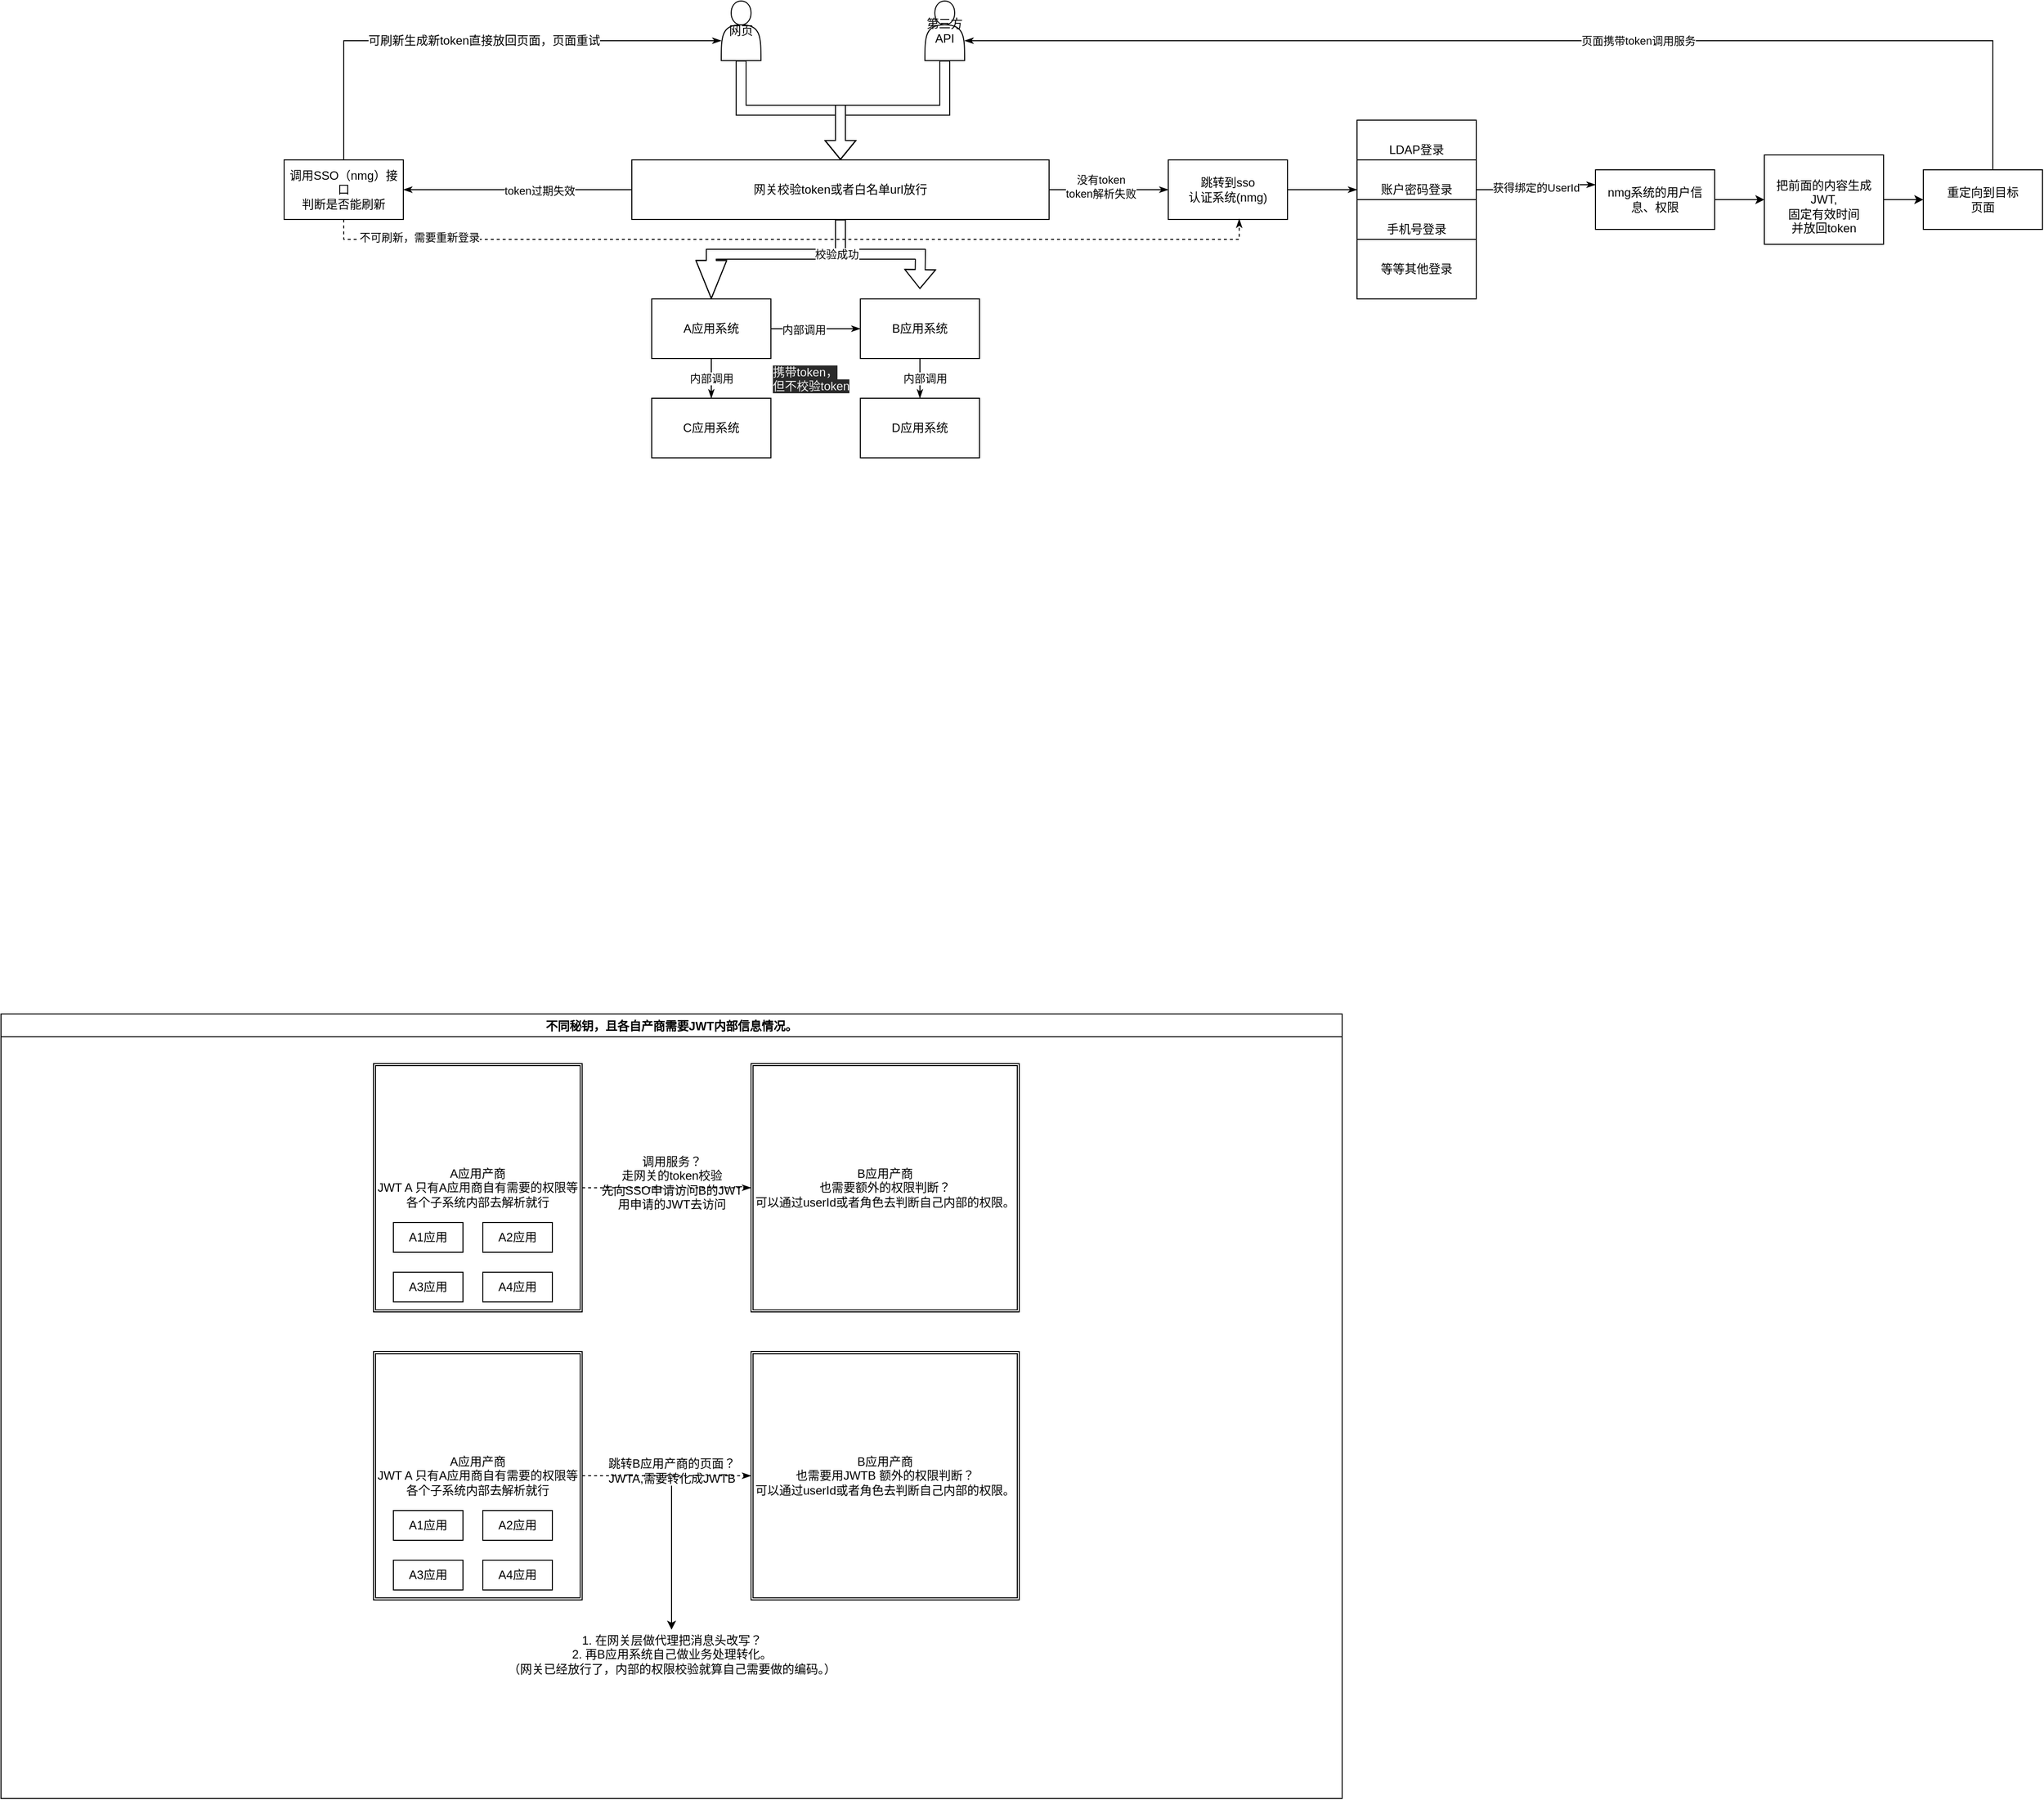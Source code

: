<mxfile version="14.5.1" type="device"><diagram id="Ht1M8jgEwFfnCIfOTk4-" name="Page-1"><mxGraphModel dx="2390" dy="714" grid="1" gridSize="10" guides="1" tooltips="1" connect="1" arrows="1" fold="1" page="1" pageScale="1" pageWidth="1169" pageHeight="827" math="0" shadow="0"><root><mxCell id="0"/><mxCell id="1" parent="0"/><mxCell id="JwdmUxMItOrZQXNz32Cx-6" value="" style="edgeStyle=orthogonalEdgeStyle;shape=flexArrow;rounded=0;orthogonalLoop=1;jettySize=auto;html=1;endArrow=classicThin;endFill=1;" parent="1" source="JwdmUxMItOrZQXNz32Cx-1" target="JwdmUxMItOrZQXNz32Cx-3" edge="1"><mxGeometry relative="1" as="geometry"/></mxCell><mxCell id="JwdmUxMItOrZQXNz32Cx-1" value="网页" style="shape=actor;whiteSpace=wrap;html=1;" parent="1" vertex="1"><mxGeometry x="340" y="100" width="40" height="60" as="geometry"/></mxCell><mxCell id="JwdmUxMItOrZQXNz32Cx-7" value="" style="edgeStyle=orthogonalEdgeStyle;shape=flexArrow;rounded=0;orthogonalLoop=1;jettySize=auto;html=1;endArrow=classicThin;endFill=1;" parent="1" source="JwdmUxMItOrZQXNz32Cx-2" target="JwdmUxMItOrZQXNz32Cx-3" edge="1"><mxGeometry relative="1" as="geometry"/></mxCell><mxCell id="JwdmUxMItOrZQXNz32Cx-2" value="第三方API" style="shape=actor;whiteSpace=wrap;html=1;" parent="1" vertex="1"><mxGeometry x="545" y="100" width="40" height="60" as="geometry"/></mxCell><mxCell id="JwdmUxMItOrZQXNz32Cx-11" value="" style="edgeStyle=orthogonalEdgeStyle;shape=flexArrow;rounded=0;orthogonalLoop=1;jettySize=auto;html=1;endArrow=classicThin;endFill=1;width=10;endSize=12.4;" parent="1" source="JwdmUxMItOrZQXNz32Cx-3" target="JwdmUxMItOrZQXNz32Cx-10" edge="1"><mxGeometry relative="1" as="geometry"/></mxCell><mxCell id="JwdmUxMItOrZQXNz32Cx-14" style="edgeStyle=orthogonalEdgeStyle;shape=flexArrow;rounded=0;orthogonalLoop=1;jettySize=auto;html=1;endArrow=classicThin;endFill=1;" parent="1" source="JwdmUxMItOrZQXNz32Cx-3" edge="1"><mxGeometry relative="1" as="geometry"><mxPoint x="540" y="390" as="targetPoint"/></mxGeometry></mxCell><mxCell id="JwdmUxMItOrZQXNz32Cx-30" value="校验成功" style="edgeLabel;html=1;align=center;verticalAlign=middle;resizable=0;points=[];" parent="JwdmUxMItOrZQXNz32Cx-14" vertex="1" connectable="0"><mxGeometry x="-0.541" y="-4" relative="1" as="geometry"><mxPoint as="offset"/></mxGeometry></mxCell><mxCell id="JwdmUxMItOrZQXNz32Cx-32" value="" style="edgeStyle=orthogonalEdgeStyle;rounded=0;orthogonalLoop=1;jettySize=auto;html=1;endArrow=classicThin;endFill=1;" parent="1" source="JwdmUxMItOrZQXNz32Cx-3" target="JwdmUxMItOrZQXNz32Cx-31" edge="1"><mxGeometry relative="1" as="geometry"/></mxCell><mxCell id="JwdmUxMItOrZQXNz32Cx-33" value="没有token&lt;br&gt;token解析失败" style="edgeLabel;html=1;align=center;verticalAlign=middle;resizable=0;points=[];" parent="JwdmUxMItOrZQXNz32Cx-32" vertex="1" connectable="0"><mxGeometry x="-0.115" y="3" relative="1" as="geometry"><mxPoint x="-1" as="offset"/></mxGeometry></mxCell><mxCell id="JwdmUxMItOrZQXNz32Cx-66" value="" style="edgeStyle=orthogonalEdgeStyle;rounded=0;orthogonalLoop=1;jettySize=auto;html=1;endArrow=classicThin;endFill=1;" parent="1" source="JwdmUxMItOrZQXNz32Cx-3" target="JwdmUxMItOrZQXNz32Cx-65" edge="1"><mxGeometry relative="1" as="geometry"/></mxCell><mxCell id="JwdmUxMItOrZQXNz32Cx-67" value="token过期失效" style="edgeLabel;html=1;align=center;verticalAlign=middle;resizable=0;points=[];" parent="JwdmUxMItOrZQXNz32Cx-66" vertex="1" connectable="0"><mxGeometry x="-0.186" y="1" relative="1" as="geometry"><mxPoint as="offset"/></mxGeometry></mxCell><mxCell id="JwdmUxMItOrZQXNz32Cx-3" value="网关校验token或者白名单url放行&lt;br&gt;" style="rounded=0;whiteSpace=wrap;html=1;" parent="1" vertex="1"><mxGeometry x="250" y="260" width="420" height="60" as="geometry"/></mxCell><mxCell id="JwdmUxMItOrZQXNz32Cx-18" style="edgeStyle=orthogonalEdgeStyle;rounded=0;orthogonalLoop=1;jettySize=auto;html=1;entryX=0;entryY=0.5;entryDx=0;entryDy=0;endArrow=classicThin;endFill=1;" parent="1" source="JwdmUxMItOrZQXNz32Cx-10" target="JwdmUxMItOrZQXNz32Cx-13" edge="1"><mxGeometry relative="1" as="geometry"/></mxCell><mxCell id="JwdmUxMItOrZQXNz32Cx-21" value="内部调用" style="edgeLabel;html=1;align=center;verticalAlign=middle;resizable=0;points=[];" parent="JwdmUxMItOrZQXNz32Cx-18" vertex="1" connectable="0"><mxGeometry x="-0.262" y="-1" relative="1" as="geometry"><mxPoint as="offset"/></mxGeometry></mxCell><mxCell id="JwdmUxMItOrZQXNz32Cx-19" style="edgeStyle=orthogonalEdgeStyle;rounded=0;orthogonalLoop=1;jettySize=auto;html=1;endArrow=classicThin;endFill=1;" parent="1" source="JwdmUxMItOrZQXNz32Cx-10" target="JwdmUxMItOrZQXNz32Cx-15" edge="1"><mxGeometry relative="1" as="geometry"/></mxCell><mxCell id="JwdmUxMItOrZQXNz32Cx-10" value="A应用系统" style="whiteSpace=wrap;html=1;rounded=0;" parent="1" vertex="1"><mxGeometry x="270" y="400" width="120" height="60" as="geometry"/></mxCell><mxCell id="JwdmUxMItOrZQXNz32Cx-20" style="edgeStyle=orthogonalEdgeStyle;rounded=0;orthogonalLoop=1;jettySize=auto;html=1;entryX=0.5;entryY=0;entryDx=0;entryDy=0;endArrow=classicThin;endFill=1;" parent="1" source="JwdmUxMItOrZQXNz32Cx-13" target="JwdmUxMItOrZQXNz32Cx-16" edge="1"><mxGeometry relative="1" as="geometry"/></mxCell><mxCell id="JwdmUxMItOrZQXNz32Cx-13" value="B应用系统" style="whiteSpace=wrap;html=1;rounded=0;" parent="1" vertex="1"><mxGeometry x="480" y="400" width="120" height="60" as="geometry"/></mxCell><mxCell id="JwdmUxMItOrZQXNz32Cx-15" value="C应用系统" style="whiteSpace=wrap;html=1;rounded=0;" parent="1" vertex="1"><mxGeometry x="270" y="500" width="120" height="60" as="geometry"/></mxCell><mxCell id="JwdmUxMItOrZQXNz32Cx-16" value="D应用系统" style="whiteSpace=wrap;html=1;rounded=0;" parent="1" vertex="1"><mxGeometry x="480" y="500" width="120" height="60" as="geometry"/></mxCell><mxCell id="JwdmUxMItOrZQXNz32Cx-26" value="&lt;span style=&quot;color: rgb(240, 240, 240); font-family: helvetica; font-size: 12px; font-style: normal; font-weight: 400; letter-spacing: normal; text-align: center; text-indent: 0px; text-transform: none; word-spacing: 0px; background-color: rgb(42, 42, 42); display: inline; float: none;&quot;&gt;携带token，&lt;/span&gt;&lt;br style=&quot;color: rgb(240, 240, 240); font-family: helvetica; font-size: 12px; font-style: normal; font-weight: 400; letter-spacing: normal; text-align: center; text-indent: 0px; text-transform: none; word-spacing: 0px; background-color: rgb(42, 42, 42);&quot;&gt;&lt;span style=&quot;color: rgb(240, 240, 240); font-family: helvetica; font-size: 12px; font-style: normal; font-weight: 400; letter-spacing: normal; text-align: center; text-indent: 0px; text-transform: none; word-spacing: 0px; background-color: rgb(42, 42, 42); display: inline; float: none;&quot;&gt;但不校验token&lt;/span&gt;" style="text;whiteSpace=wrap;html=1;" parent="1" vertex="1"><mxGeometry x="390" y="460" width="100" height="40" as="geometry"/></mxCell><mxCell id="JwdmUxMItOrZQXNz32Cx-27" value="内部调用" style="edgeLabel;html=1;align=center;verticalAlign=middle;resizable=0;points=[];" parent="1" vertex="1" connectable="0"><mxGeometry x="545" y="480" as="geometry"/></mxCell><mxCell id="JwdmUxMItOrZQXNz32Cx-29" value="内部调用" style="edgeLabel;html=1;align=center;verticalAlign=middle;resizable=0;points=[];" parent="1" vertex="1" connectable="0"><mxGeometry x="330" y="480" as="geometry"/></mxCell><mxCell id="JwdmUxMItOrZQXNz32Cx-37" style="edgeStyle=orthogonalEdgeStyle;rounded=0;orthogonalLoop=1;jettySize=auto;html=1;endArrow=classicThin;endFill=1;" parent="1" source="JwdmUxMItOrZQXNz32Cx-31" target="JwdmUxMItOrZQXNz32Cx-36" edge="1"><mxGeometry relative="1" as="geometry"/></mxCell><mxCell id="JwdmUxMItOrZQXNz32Cx-31" value="跳转到sso&lt;br&gt;认证系统(nmg)" style="whiteSpace=wrap;html=1;rounded=0;" parent="1" vertex="1"><mxGeometry x="790" y="260" width="120" height="60" as="geometry"/></mxCell><mxCell id="JwdmUxMItOrZQXNz32Cx-34" value="LDAP登录" style="whiteSpace=wrap;html=1;rounded=0;" parent="1" vertex="1"><mxGeometry x="980" y="220" width="120" height="60" as="geometry"/></mxCell><mxCell id="JwdmUxMItOrZQXNz32Cx-57" value="获得绑定的UserId" style="edgeStyle=orthogonalEdgeStyle;rounded=0;orthogonalLoop=1;jettySize=auto;html=1;endArrow=classicThin;endFill=1;entryX=0;entryY=0.25;entryDx=0;entryDy=0;" parent="1" source="JwdmUxMItOrZQXNz32Cx-36" target="B4q-hHC19HKy2NzU-3hC-15" edge="1"><mxGeometry relative="1" as="geometry"><mxPoint x="1220" y="290" as="targetPoint"/></mxGeometry></mxCell><mxCell id="JwdmUxMItOrZQXNz32Cx-36" value="账户密码登录" style="whiteSpace=wrap;html=1;rounded=0;" parent="1" vertex="1"><mxGeometry x="980" y="260" width="120" height="60" as="geometry"/></mxCell><mxCell id="JwdmUxMItOrZQXNz32Cx-38" value="手机号登录" style="whiteSpace=wrap;html=1;rounded=0;" parent="1" vertex="1"><mxGeometry x="980" y="300" width="120" height="60" as="geometry"/></mxCell><mxCell id="JwdmUxMItOrZQXNz32Cx-41" value="等等其他登录" style="whiteSpace=wrap;html=1;rounded=0;" parent="1" vertex="1"><mxGeometry x="980" y="340" width="120" height="60" as="geometry"/></mxCell><mxCell id="JwdmUxMItOrZQXNz32Cx-63" style="edgeStyle=orthogonalEdgeStyle;rounded=0;orthogonalLoop=1;jettySize=auto;html=1;endArrow=classicThin;endFill=1;" parent="1" target="JwdmUxMItOrZQXNz32Cx-2" edge="1"><mxGeometry relative="1" as="geometry"><Array as="points"><mxPoint x="1620" y="290"/><mxPoint x="1620" y="140"/></Array><mxPoint x="1570" y="290" as="sourcePoint"/></mxGeometry></mxCell><mxCell id="JwdmUxMItOrZQXNz32Cx-64" value="页面携带token调用服务" style="edgeLabel;html=1;align=center;verticalAlign=middle;resizable=0;points=[];" parent="JwdmUxMItOrZQXNz32Cx-63" vertex="1" connectable="0"><mxGeometry x="-0.097" relative="1" as="geometry"><mxPoint as="offset"/></mxGeometry></mxCell><mxCell id="JwdmUxMItOrZQXNz32Cx-69" style="edgeStyle=orthogonalEdgeStyle;rounded=0;orthogonalLoop=1;jettySize=auto;html=1;endArrow=classicThin;endFill=1;" parent="1" source="JwdmUxMItOrZQXNz32Cx-65" target="JwdmUxMItOrZQXNz32Cx-1" edge="1"><mxGeometry relative="1" as="geometry"><Array as="points"><mxPoint x="-40" y="140"/></Array></mxGeometry></mxCell><mxCell id="JwdmUxMItOrZQXNz32Cx-70" value="&lt;span style=&quot;font-size: 12px&quot;&gt;可刷新生成新token直接放回页面，页面重试&lt;/span&gt;" style="edgeLabel;html=1;align=center;verticalAlign=middle;resizable=0;points=[];" parent="JwdmUxMItOrZQXNz32Cx-69" vertex="1" connectable="0"><mxGeometry x="-0.063" relative="1" as="geometry"><mxPoint x="26" as="offset"/></mxGeometry></mxCell><mxCell id="JwdmUxMItOrZQXNz32Cx-71" style="edgeStyle=orthogonalEdgeStyle;rounded=0;orthogonalLoop=1;jettySize=auto;html=1;entryX=0.595;entryY=0.99;entryDx=0;entryDy=0;entryPerimeter=0;endArrow=classicThin;endFill=1;dashed=1;" parent="1" source="JwdmUxMItOrZQXNz32Cx-65" target="JwdmUxMItOrZQXNz32Cx-31" edge="1"><mxGeometry relative="1" as="geometry"><Array as="points"><mxPoint x="-40" y="340"/><mxPoint x="861" y="340"/></Array></mxGeometry></mxCell><mxCell id="JwdmUxMItOrZQXNz32Cx-72" value="不可刷新，需要重新登录" style="edgeLabel;html=1;align=center;verticalAlign=middle;resizable=0;points=[];" parent="JwdmUxMItOrZQXNz32Cx-71" vertex="1" connectable="0"><mxGeometry x="-0.797" y="2" relative="1" as="geometry"><mxPoint as="offset"/></mxGeometry></mxCell><mxCell id="JwdmUxMItOrZQXNz32Cx-65" value="调用SSO（nmg）接口&lt;br&gt;判断是否能刷新" style="whiteSpace=wrap;html=1;rounded=0;" parent="1" vertex="1"><mxGeometry x="-100" y="260" width="120" height="60" as="geometry"/></mxCell><mxCell id="JwdmUxMItOrZQXNz32Cx-80" style="edgeStyle=orthogonalEdgeStyle;rounded=0;orthogonalLoop=1;jettySize=auto;html=1;dashed=1;endArrow=classicThin;endFill=1;" parent="1" source="JwdmUxMItOrZQXNz32Cx-74" target="JwdmUxMItOrZQXNz32Cx-75" edge="1"><mxGeometry relative="1" as="geometry"/></mxCell><mxCell id="JwdmUxMItOrZQXNz32Cx-74" value="A应用产商&lt;br&gt;JWT A 只有A应用商自有需要的权限等&lt;br&gt;各个子系统内部去解析就行" style="shape=ext;double=1;rounded=0;whiteSpace=wrap;html=1;" parent="1" vertex="1"><mxGeometry x="-10" y="1170" width="210" height="250" as="geometry"/></mxCell><mxCell id="JwdmUxMItOrZQXNz32Cx-75" value="B应用产商&lt;br&gt;也需要额外的权限判断？&lt;br&gt;可以通过userId或者角色去判断自己内部的权限。" style="shape=ext;double=1;rounded=0;whiteSpace=wrap;html=1;" parent="1" vertex="1"><mxGeometry x="370" y="1170" width="270" height="250" as="geometry"/></mxCell><mxCell id="JwdmUxMItOrZQXNz32Cx-76" value="A1应用" style="rounded=0;whiteSpace=wrap;html=1;" parent="1" vertex="1"><mxGeometry x="10" y="1330" width="70" height="30" as="geometry"/></mxCell><mxCell id="JwdmUxMItOrZQXNz32Cx-77" value="A2应用" style="rounded=0;whiteSpace=wrap;html=1;" parent="1" vertex="1"><mxGeometry x="100" y="1330" width="70" height="30" as="geometry"/></mxCell><mxCell id="JwdmUxMItOrZQXNz32Cx-78" value="A3应用" style="rounded=0;whiteSpace=wrap;html=1;" parent="1" vertex="1"><mxGeometry x="10" y="1380" width="70" height="30" as="geometry"/></mxCell><mxCell id="JwdmUxMItOrZQXNz32Cx-79" value="A4应用" style="rounded=0;whiteSpace=wrap;html=1;" parent="1" vertex="1"><mxGeometry x="100" y="1380" width="70" height="30" as="geometry"/></mxCell><mxCell id="JwdmUxMItOrZQXNz32Cx-81" value="调用服务？&lt;br&gt;走网关的token校验&lt;br&gt;先向SSO申请访问B的JWT&lt;br&gt;用申请的JWT去访问" style="text;html=1;align=center;verticalAlign=middle;resizable=0;points=[];autosize=1;" parent="1" vertex="1"><mxGeometry x="210" y="1260" width="160" height="60" as="geometry"/></mxCell><mxCell id="B4q-hHC19HKy2NzU-3hC-1" style="edgeStyle=orthogonalEdgeStyle;rounded=0;orthogonalLoop=1;jettySize=auto;html=1;dashed=1;endArrow=classicThin;endFill=1;" edge="1" parent="1" source="B4q-hHC19HKy2NzU-3hC-2" target="B4q-hHC19HKy2NzU-3hC-3"><mxGeometry relative="1" as="geometry"/></mxCell><mxCell id="B4q-hHC19HKy2NzU-3hC-2" value="A应用产商&lt;br&gt;JWT A 只有A应用商自有需要的权限等&lt;br&gt;各个子系统内部去解析就行" style="shape=ext;double=1;rounded=0;whiteSpace=wrap;html=1;" vertex="1" parent="1"><mxGeometry x="-10" y="1460" width="210" height="250" as="geometry"/></mxCell><mxCell id="B4q-hHC19HKy2NzU-3hC-3" value="B应用产商&lt;br&gt;也需要用JWTB 额外的权限判断？&lt;br&gt;可以通过userId或者角色去判断自己内部的权限。" style="shape=ext;double=1;rounded=0;whiteSpace=wrap;html=1;" vertex="1" parent="1"><mxGeometry x="370" y="1460" width="270" height="250" as="geometry"/></mxCell><mxCell id="B4q-hHC19HKy2NzU-3hC-4" value="A1应用" style="rounded=0;whiteSpace=wrap;html=1;" vertex="1" parent="1"><mxGeometry x="10" y="1620" width="70" height="30" as="geometry"/></mxCell><mxCell id="B4q-hHC19HKy2NzU-3hC-5" value="A2应用" style="rounded=0;whiteSpace=wrap;html=1;" vertex="1" parent="1"><mxGeometry x="100" y="1620" width="70" height="30" as="geometry"/></mxCell><mxCell id="B4q-hHC19HKy2NzU-3hC-6" value="A3应用" style="rounded=0;whiteSpace=wrap;html=1;" vertex="1" parent="1"><mxGeometry x="10" y="1670" width="70" height="30" as="geometry"/></mxCell><mxCell id="B4q-hHC19HKy2NzU-3hC-7" value="A4应用" style="rounded=0;whiteSpace=wrap;html=1;" vertex="1" parent="1"><mxGeometry x="100" y="1670" width="70" height="30" as="geometry"/></mxCell><mxCell id="B4q-hHC19HKy2NzU-3hC-12" value="" style="edgeStyle=orthogonalEdgeStyle;rounded=0;orthogonalLoop=1;jettySize=auto;html=1;" edge="1" parent="1" source="B4q-hHC19HKy2NzU-3hC-8" target="B4q-hHC19HKy2NzU-3hC-11"><mxGeometry relative="1" as="geometry"/></mxCell><mxCell id="B4q-hHC19HKy2NzU-3hC-8" value="跳转B应用产商的页面？&lt;br&gt;JWTA,需要转化成JWTB&lt;br&gt;" style="text;html=1;align=center;verticalAlign=middle;resizable=0;points=[];autosize=1;" vertex="1" parent="1"><mxGeometry x="220" y="1565" width="140" height="30" as="geometry"/></mxCell><mxCell id="B4q-hHC19HKy2NzU-3hC-10" value="不同秘钥，且各自产商需要JWT内部信息情况。" style="swimlane;" vertex="1" parent="1"><mxGeometry x="-385" y="1120" width="1350" height="790" as="geometry"/></mxCell><mxCell id="B4q-hHC19HKy2NzU-3hC-11" value="1. 在网关层做代理把消息头改写？&lt;br&gt;2. 再B应用系统自己做业务处理转化。&lt;br&gt;（网关已经放行了，内部的权限校验就算自己需要做的编码。）" style="text;html=1;align=center;verticalAlign=middle;resizable=0;points=[];autosize=1;" vertex="1" parent="B4q-hHC19HKy2NzU-3hC-10"><mxGeometry x="500" y="620" width="350" height="50" as="geometry"/></mxCell><mxCell id="B4q-hHC19HKy2NzU-3hC-19" style="edgeStyle=orthogonalEdgeStyle;rounded=0;orthogonalLoop=1;jettySize=auto;html=1;" edge="1" parent="1" source="B4q-hHC19HKy2NzU-3hC-15" target="B4q-hHC19HKy2NzU-3hC-18"><mxGeometry relative="1" as="geometry"/></mxCell><mxCell id="B4q-hHC19HKy2NzU-3hC-15" value="nmg系统的用户信息、权限" style="whiteSpace=wrap;html=1;rounded=0;" vertex="1" parent="1"><mxGeometry x="1220" y="270" width="120" height="60" as="geometry"/></mxCell><mxCell id="B4q-hHC19HKy2NzU-3hC-17" value="重定向到目标&lt;br&gt;页面" style="whiteSpace=wrap;html=1;rounded=0;" vertex="1" parent="1"><mxGeometry x="1550" y="270" width="120" height="60" as="geometry"/></mxCell><mxCell id="B4q-hHC19HKy2NzU-3hC-20" style="edgeStyle=orthogonalEdgeStyle;rounded=0;orthogonalLoop=1;jettySize=auto;html=1;" edge="1" parent="1" source="B4q-hHC19HKy2NzU-3hC-18" target="B4q-hHC19HKy2NzU-3hC-17"><mxGeometry relative="1" as="geometry"/></mxCell><mxCell id="B4q-hHC19HKy2NzU-3hC-18" value="&lt;br&gt;把前面的内容生成JWT,&lt;br&gt;固定有效时间&lt;br&gt;并放回token" style="whiteSpace=wrap;html=1;rounded=0;" vertex="1" parent="1"><mxGeometry x="1390" y="255" width="120" height="90" as="geometry"/></mxCell></root></mxGraphModel></diagram></mxfile>